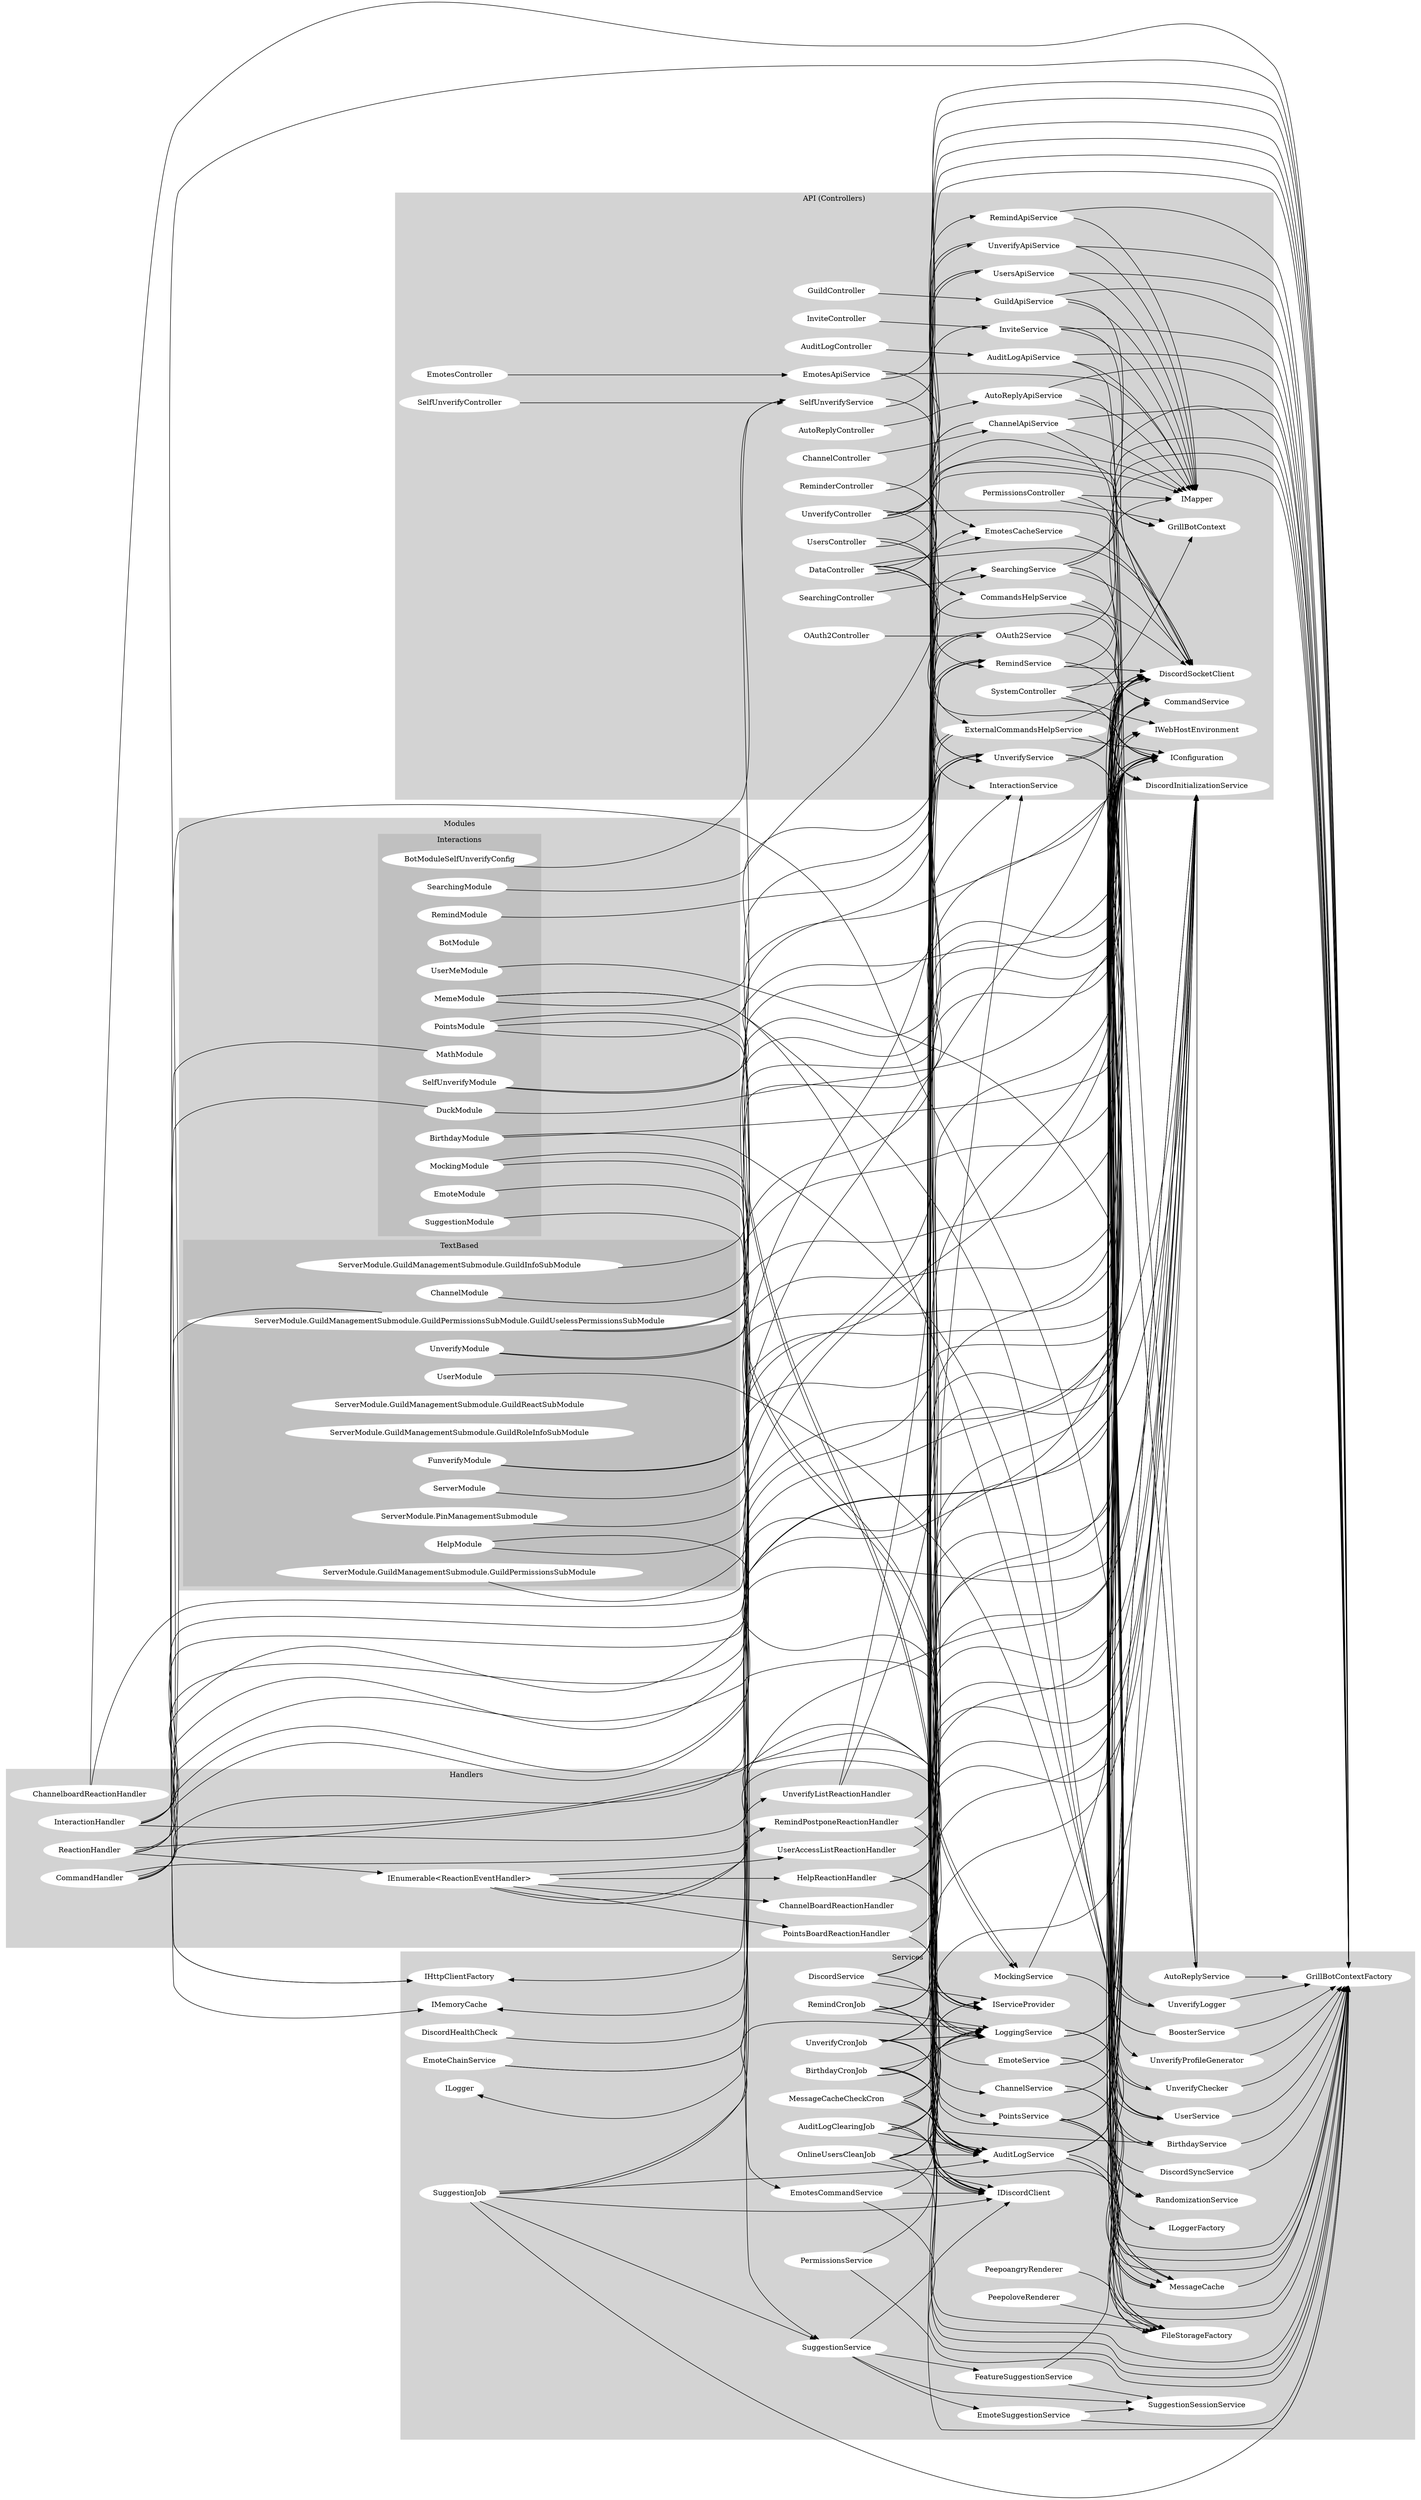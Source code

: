 digraph G {
    rankdir=LR
    
    subgraph cluster_0 {
		style=filled;
		color=lightgrey;
		node [
		    style=filled,
		    color=white
	    ];
		
		AuditLogController -> { AuditLogApiService }
        "OAuth2Controller" -> "OAuth2Service"
        AutoReplyController -> { AutoReplyApiService }
        ChannelController -> { ChannelApiService }
        DataController -> { DiscordSocketClient GrillBotContext CommandService IConfiguration InteractionService EmotesCacheService IMapper }
        "EmotesController" -> "EmotesApiService"
        GuildController -> { GuildApiService }
        "InviteController" -> "InviteService"
        PermissionsController -> { GrillBotContext DiscordSocketClient IMapper }
        ReminderController -> { RemindService RemindApiService }
        "SearchingController" -> "SearchingService"
        "SelfUnverifyController" -> "SelfUnverifyService"
        "SystemController" -> "IWebHostEnvironment"
        "SystemController" -> "DiscordSocketClient"
        "SystemController" -> "GrillBotContext"
        "SystemController" -> "DiscordInitializationService"
        UnverifyController -> { UnverifyService DiscordSocketClient GrillBotContext IMapper UnverifyApiService }
        UsersController -> { CommandsHelpService ExternalCommandsHelpService UsersApiService }
		
		label = "API (Controllers)";
	}
	
	subgraph cluster_2 {
	    style=filled;
		color=lightgrey;
		node [
		    style=filled,
		    color=white
	    ];
	    
	    AuditLogService -> { DiscordSocketClient GrillBotContextFactory MessageCache FileStorageFactory DiscordInitializationService }
	    AuditLogApiService -> { GrillBotContextFactory IMapper FileStorageFactory }
	    "AuditLogClearingJob" -> "LoggingService"
	    "AuditLogClearingJob" -> "AuditLogService"
	    "AuditLogClearingJob" -> "IDiscordClient"
	    "AuditLogClearingJob" -> "GrillBotContextFactory"
	    "AuditLogClearingJob" -> "IConfiguration"
	    "AuditLogClearingJob" -> "FileStorageFactory"
	    "AuditLogClearingJob" -> "DiscordInitializationService"
	    
	    "BirthdayCronJob" -> "IConfiguration"
        "BirthdayCronJob" -> "BirthdayService"
        "BirthdayCronJob" -> "LoggingService"
        "BirthdayCronJob" -> "AuditLogService"
        "BirthdayCronJob" -> "IDiscordClient"
        "BirthdayCronJob" -> "DiscordInitializationService"
        "BirthdayService" -> "DiscordSocketClient"
        "BirthdayService" -> "GrillBotContextFactory"
        
        "CommandsHelpService" -> "DiscordSocketClient"
        "CommandsHelpService" -> "CommandService"
        "CommandsHelpService" -> "ChannelService"
        "CommandsHelpService" -> "IServiceProvider"
        "ExternalCommandsHelpService" -> "DiscordSocketClient"
        "ExternalCommandsHelpService" -> "IConfiguration"
        "ExternalCommandsHelpService" -> "IMemoryCache"
        "ExternalCommandsHelpService" -> "DiscordInitializationService"
        "ExternalCommandsHelpService" -> "IServiceProvider"
        
        "DiscordHealthCheck" -> "DiscordSocketClient"
        "DiscordInitializationService" -> "ILogger"
        "DiscordService" -> "DiscordSocketClient"
        "DiscordService" -> "IConfiguration"
        "DiscordService" -> "IServiceProvider"
        "DiscordService" -> "CommandService"
        "DiscordService" -> "IWebHostEnvironment"
        "DiscordService" -> "DiscordInitializationService"
        "DiscordService" -> "LoggingService"
        "DiscordService" -> "InteractionService"
        "DiscordSyncService" -> "DiscordSocketClient"
        "DiscordSyncService" -> "GrillBotContextFactory"
        "DiscordSyncService" -> "DiscordInitializationService"
        
        "EmoteChainService" -> "IConfiguration"
        "EmoteChainService" -> "DiscordSocketClient"
        EmotesApiService -> { GrillBotContextFactory EmotesCacheService IMapper }
        "EmotesCacheService" -> "DiscordSocketClient"
        "EmotesCommandService" -> "IServiceProvider"
        "EmotesCommandService" -> "GrillBotContextFactory"
        "EmotesCommandService" -> "IDiscordClient"
	    "EmoteService" -> "DiscordSocketClient"
	    "EmoteService" -> "GrillBotContextFactory"
	    "EmoteService" -> "IConfiguration"
	    "EmoteService" -> "MessageCache"
	    "EmoteService" -> "EmotesCacheService"
	    
	    "FileStorageFactory" -> "IConfiguration"
	    
	    GuildApiService -> { GrillBotContextFactory DiscordSocketClient IMapper }
	    ChannelApiService -> { GrillBotContextFactory IMapper IDiscordClient MessageCache AuditLogService }
	    
	    "PeepoangryRenderer" -> "FileStorageFactory"
	    "PeepoloveRenderer" -> "FileStorageFactory"
	    
	    "LoggingService" -> "DiscordSocketClient"
	    "LoggingService" -> "CommandService"
	    "LoggingService" -> "ILoggerFactory"
	    "LoggingService" -> "IConfiguration"
	    "LoggingService" -> "GrillBotContextFactory"
	    "LoggingService" -> "InteractionService"
	    
	    "MessageCache" -> "DiscordSocketClient"
	    "MessageCache" -> "DiscordInitializationService"
	    "MessageCache" -> "GrillBotContextFactory"
	    
	    "MessageCacheCheckCron" -> "LoggingService"
	    "MessageCacheCheckCron" -> "AuditLogService"
	    "MessageCacheCheckCron" -> "IDiscordClient"
	    "MessageCacheCheckCron" -> "MessageCache"
	    "MessageCacheCheckCron" -> "DiscordInitializationService"
	    
	    "PermissionsService" -> "GrillBotContextFactory"
	    "PermissionsService" -> "IServiceProvider"
	    
	    RemindCronJob -> { LoggingService AuditLogService IDiscordClient RemindService DiscordInitializationService }
	    RemindService -> { DiscordSocketClient GrillBotContextFactory IConfiguration AuditLogService }
	    RemindApiService -> { GrillBotContextFactory IMapper }
	    
	    EmoteSuggestionService -> { SuggestionSessionService GrillBotContextFactory }
	    FeatureSuggestionService -> { SuggestionSessionService IConfiguration }
	    SuggestionJob -> { LoggingService AuditLogService IDiscordClient DiscordInitializationService SuggestionService GrillBotContextFactory }
	    SuggestionService -> { EmoteSuggestionService FeatureSuggestionService IDiscordClient SuggestionSessionService }
	    
	    "SelfUnverifyService" -> "UnverifyService"
	    "SelfUnverifyService" -> "GrillBotContextFactory"
	    
	    UnverifyApiService -> { GrillBotContextFactory IMapper IDiscordClient }
	    
	    "UnverifyChecker" -> "GrillBotContextFactory"
	    "UnverifyChecker" -> "IConfiguration"
	    "UnverifyChecker" -> "IWebHostEnvironment"
	    
	    "UnverifyCronJob" -> "LoggingService"
	    "UnverifyCronJob" -> "AuditLogService"
	    "UnverifyCronJob" -> "IDiscordClient"
	    "UnverifyCronJob" -> "UnverifyService"
	    "UnverifyCronJob" -> "DiscordInitializationService"
	    
	    "UnverifyLogger" -> "DiscordSocketClient"
	    "UnverifyLogger" -> "GrillBotContextFactory"
	    
	    "UnverifyProfileGenerator" -> "GrillBotContextFactory"
	    
	    "UnverifyService" -> "DiscordSocketClient"
	    "UnverifyService" -> "UnverifyChecker"
	    "UnverifyService" -> "UnverifyProfileGenerator"
	    "UnverifyService" -> "UnverifyLogger"
	    "UnverifyService" -> "GrillBotContextFactory"
	    "UnverifyService" -> "LoggingService"
	    
	    "OnlineUsersCleanJob" -> "LoggingService"
	    "OnlineUsersCleanJob" -> "AuditLogService"
	    "OnlineUsersCleanJob" -> "IDiscordClient"
	    "OnlineUsersCleanJob" -> "GrillBotContextFactory"
	    "OnlineUsersCleanJob" -> "DiscordInitializationService"
	    
	    "PointsService" -> "DiscordSocketClient"
	    "PointsService" -> "GrillBotContextFactory"
	    "PointsService" -> "IConfiguration"
	    "PointsService" -> "FileStorageFactory"
	    "PointsService" -> "MessageCache"
	    "PointsService" -> "RandomizationService"
	    
	    UserService -> { GrillBotContextFactory IConfiguration DiscordSocketClient }
	    UsersApiService -> { GrillBotContextFactory IMapper IDiscordClient AuditLogService }
	   
	    AutoReplyApiService -> { AutoReplyService GrillBotContextFactory IMapper }
	    "AutoReplyService" -> "IConfiguration"
	    "AutoReplyService" -> "DiscordSocketClient"
	    "AutoReplyService" -> "GrillBotContextFactory"
	    "AutoReplyService" -> "DiscordInitializationService"
	    
	    "BoosterService" -> "DiscordSocketClient"
	    "BoosterService" -> "GrillBotContextFactory"
	    "BoosterService" -> "IConfiguration"
	    "BoosterService" -> "DiscordInitializationService"
	    
	    ChannelService -> { DiscordSocketClient GrillBotContextFactory IConfiguration MessageCache }
	    InviteService -> { DiscordSocketClient GrillBotContextFactory AuditLogService IMapper }
	    
	    "MockingService" -> "IConfiguration"
	    "MockingService" -> "RandomizationService"
	    
	    "OAuth2Service" -> "IConfiguration"
	    "OAuth2Service" -> "GrillBotContextFactory"
	    "OAuth2Service" -> "LoggingService"
	    "OAuth2Service" -> "IHttpClientFactory"
	    
	    "RandomizationService"
	    
	    SearchingService -> { DiscordSocketClient GrillBotContextFactory UserService IMapper }
	    
	    label = "Services"
	}
	
	subgraph cluster_3 {
	    style=filled;
		color=lightgrey;
		node [
		    style=filled,
		    color=white
	    ];
	    
	    "CommandHandler" -> "DiscordSocketClient"
	    "CommandHandler" -> "CommandService"
	    "CommandHandler" -> "IServiceProvider"
	    "CommandHandler" -> "IConfiguration"
	    "CommandHandler" -> "AuditLogService"
	    "CommandHandler" -> "DiscordInitializationService"
	    
	    "InteractionHandler" -> "DiscordSocketClient"
	    "InteractionHandler" -> "GrillBotContextFactory"
	    "InteractionHandler" -> "IServiceProvider"
	    "InteractionHandler" -> "DiscordInitializationService"
	    "InteractionHandler" -> "AuditLogService"
	    
	    "ReactionHandler" -> "DiscordSocketClient"
	    "ReactionHandler" -> "IEnumerable<ReactionEventHandler>"
	    "ReactionHandler" -> "MessageCache"
	    "ReactionHandler" -> "DiscordInitializationService"
	    "ReactionHandler" -> "LoggingService"
	    
	    "IEnumerable<ReactionEventHandler>" -> "HelpReactionHandler"
	    "IEnumerable<ReactionEventHandler>" -> "ChannelBoardReactionHandler"
	    "IEnumerable<ReactionEventHandler>" -> "PointsBoardReactionHandler"
	    "IEnumerable<ReactionEventHandler>" -> "UserAccessListReactionHandler"
	    "IEnumerable<ReactionEventHandler>" -> "UnverifyListReactionHandler"
	    "IEnumerable<ReactionEventHandler>" -> "RemindPostponeReactionHandler"
	    "HelpReactionHandler" -> "CommandService"
	    "HelpReactionHandler" -> "DiscordSocketClient"
	    "HelpReactionHandler" -> "IServiceProvider"
	    "HelpReactionHandler" -> "IConfiguration"
	    "ChannelboardReactionHandler" -> "GrillBotContextFactory"
	    "ChannelboardReactionHandler" -> "DiscordSocketClient"
	    "PointsBoardReactionHandler" -> "GrillBotContextFactory"
	    "PointsBoardReactionHandler" -> "DiscordSocketClient"
	    "RemindPostponeReactionHandler" -> "GrillBotContextFactory"
	    "RemindPostponeReactionHandler" -> "IDiscordClient"
	    "UserAccessListReactionHandler" -> "DiscordSocketClient"
	    "UnverifyListReactionHandler" -> "DiscordSocketClient"
	    "UnverifyListReactionHandler" -> "UnverifyService"
	    
	    label = "Handlers"
	}
	
	subgraph cluster_4 {
	    style=filled;
		color=lightgrey;
		node [
		    style=filled,
		    color=white
	    ];
	    
	    subgraph cluster_4_1 {
    	    style=filled;
    		color=grey;
    		node [
    		    style=filled,
    		    color=white
    	    ];
    	    
    	    SelfUnverifyModule -> SelfUnverifyService
    	    SelfUnverifyModule -> IConfiguration
    	    UserMeModule -> UserService
    	    BirthdayModule -> BirthdayService
    	    BirthdayModule -> IConfiguration
            BotModule
    	    BotModuleSelfUnverifyConfig -> SelfUnverifyService
            DuckModule -> IHttpClientFactory
    	    DuckModule -> IConfiguration
    	    EmoteModule -> EmotesCommandService
    	    MathModule -> IHttpClientFactory
    	    MemeModule -> RandomizationService
    	    MemeModule -> IConfiguration
    	    MockingModule -> MockingService
    	    PointsModule -> PointsService
    	    RemindModule -> RemindService
    	    SearchingModule -> SearchingService
    	    SuggestionModule -> SuggestionService
    	    
	        label = "Interactions"
	    }
	    
	    subgraph cluster_4_2 {
    	    style=filled;
    		color=grey;
    		node [
    		    style=filled,
    		    color=white
    	    ];
    	    
    	    "ServerModule" -> "IConfiguration"
    	    "ServerModule.PinManagementSubmodule" -> "IConfiguration"
    	    "ServerModule.GuildManagementSubmodule.GuildInfoSubModule" -> "GrillBotContextFactory"
    	    "ServerModule.GuildManagementSubmodule.GuildPermissionsSubModule" -> "IConfiguration"
    	    "ServerModule.GuildManagementSubmodule.GuildPermissionsSubModule.GuildUselessPermissionsSubModule" -> "IMemoryCache"
    	    "ServerModule.GuildManagementSubmodule.GuildPermissionsSubModule.GuildUselessPermissionsSubModule" -> "IConfiguration"
    	    "ServerModule.GuildManagementSubmodule.GuildPermissionsSubModule.GuildUselessPermissionsSubModule" -> "UnverifyService"
    	    "ServerModule.GuildManagementSubmodule.GuildReactSubModule"
    	    "ServerModule.GuildManagementSubmodule.GuildRoleInfoSubModule"
    	    
    	    "PointsModule" -> "PointsService"
    	    "PointsModule" -> "GrillBotContextFactory"
    	    
    	    "MockingModule" -> "MockingService"
    	    
    	    "MemeModule" -> "FileStorageFactory"
    	    
    	    "HelpModule" -> "CommandService"
    	    "HelpModule" -> "IServiceProvider"
    	    
    	    "ChannelModule" -> "GrillBotContextFactory"
    	    
    	    "UserModule" -> "UserService"
    	    
    	    "UnverifyModule" -> "UnverifyService"
    	    "UnverifyModule" -> "IConfiguration"
    	    
    	    "FunverifyModule" -> "UnverifyService"
    	    "FunverifyModule" -> "IConfiguration"
    	    
	        label = "TextBased"
	    }
	    
	    label = "Modules";
	}
}
